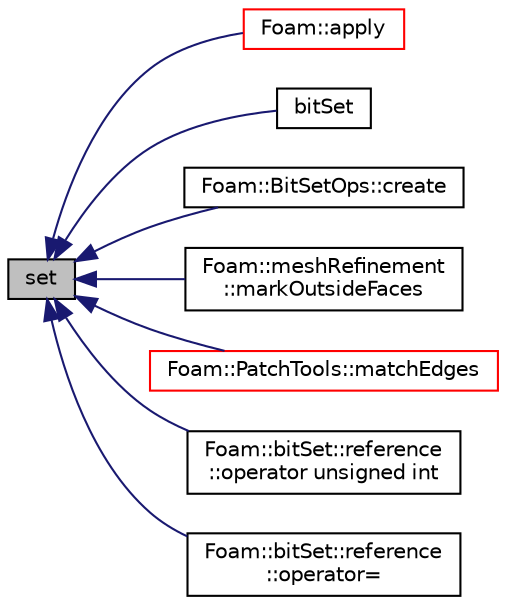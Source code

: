 digraph "set"
{
  bgcolor="transparent";
  edge [fontname="Helvetica",fontsize="10",labelfontname="Helvetica",labelfontsize="10"];
  node [fontname="Helvetica",fontsize="10",shape=record];
  rankdir="LR";
  Node1 [label="set",height=0.2,width=0.4,color="black", fillcolor="grey75", style="filled" fontcolor="black"];
  Node1 -> Node2 [dir="back",color="midnightblue",fontsize="10",style="solid",fontname="Helvetica"];
  Node2 [label="Foam::apply",height=0.2,width=0.4,color="red",URL="$namespaceFoam.html#ab42ae0901b25dae9b818044b08c256fe"];
  Node1 -> Node3 [dir="back",color="midnightblue",fontsize="10",style="solid",fontname="Helvetica"];
  Node3 [label="bitSet",height=0.2,width=0.4,color="black",URL="$classFoam_1_1bitSet.html#a6aecdbae660d47e2567699456768969d",tooltip="Copy construct a subset range. "];
  Node1 -> Node4 [dir="back",color="midnightblue",fontsize="10",style="solid",fontname="Helvetica"];
  Node4 [label="Foam::BitSetOps::create",height=0.2,width=0.4,color="black",URL="$namespaceFoam_1_1BitSetOps.html#aaa787ea2c98ca3ffef0a20aa5ad636e5",tooltip="Create a bitSet with length n with the specifed on locations. "];
  Node1 -> Node5 [dir="back",color="midnightblue",fontsize="10",style="solid",fontname="Helvetica"];
  Node5 [label="Foam::meshRefinement\l::markOutsideFaces",height=0.2,width=0.4,color="black",URL="$classFoam_1_1meshRefinement.html#a44a06ceca34c2498af032c133d549c7d",tooltip="Mark faces on interface between set and rest. "];
  Node1 -> Node6 [dir="back",color="midnightblue",fontsize="10",style="solid",fontname="Helvetica"];
  Node6 [label="Foam::PatchTools::matchEdges",height=0.2,width=0.4,color="red",URL="$classFoam_1_1PatchTools.html#a977ce6e7ffc739faba0bea8466860629",tooltip="Find corresponding edges on patches sharing the same points. "];
  Node1 -> Node7 [dir="back",color="midnightblue",fontsize="10",style="solid",fontname="Helvetica"];
  Node7 [label="Foam::bitSet::reference\l::operator unsigned int",height=0.2,width=0.4,color="black",URL="$classFoam_1_1bitSet_1_1reference.html#ad3458486e208bbd7b782352192c6af82",tooltip="Conversion operator. "];
  Node1 -> Node8 [dir="back",color="midnightblue",fontsize="10",style="solid",fontname="Helvetica"];
  Node8 [label="Foam::bitSet::reference\l::operator=",height=0.2,width=0.4,color="black",URL="$classFoam_1_1bitSet_1_1reference.html#aa1fc905890dd7aed084836ac1a65d336",tooltip="Value assignment. "];
}
